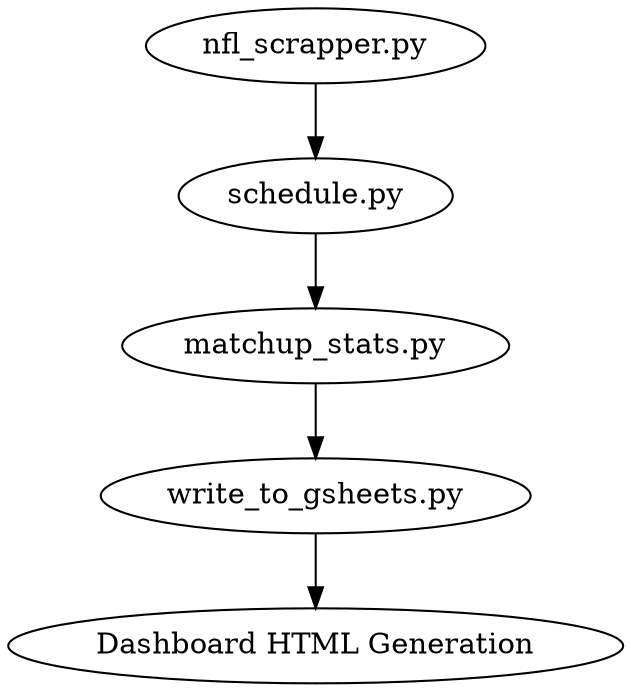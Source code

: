 // ETL Pipeline
digraph {
	A [label="nfl_scrapper.py"]
	B [label="schedule.py"]
	C [label="matchup_stats.py"]
	D [label="write_to_gsheets.py"]
	E [label="Dashboard HTML Generation"]
	A -> B
	B -> C
	C -> D
	D -> E
}

